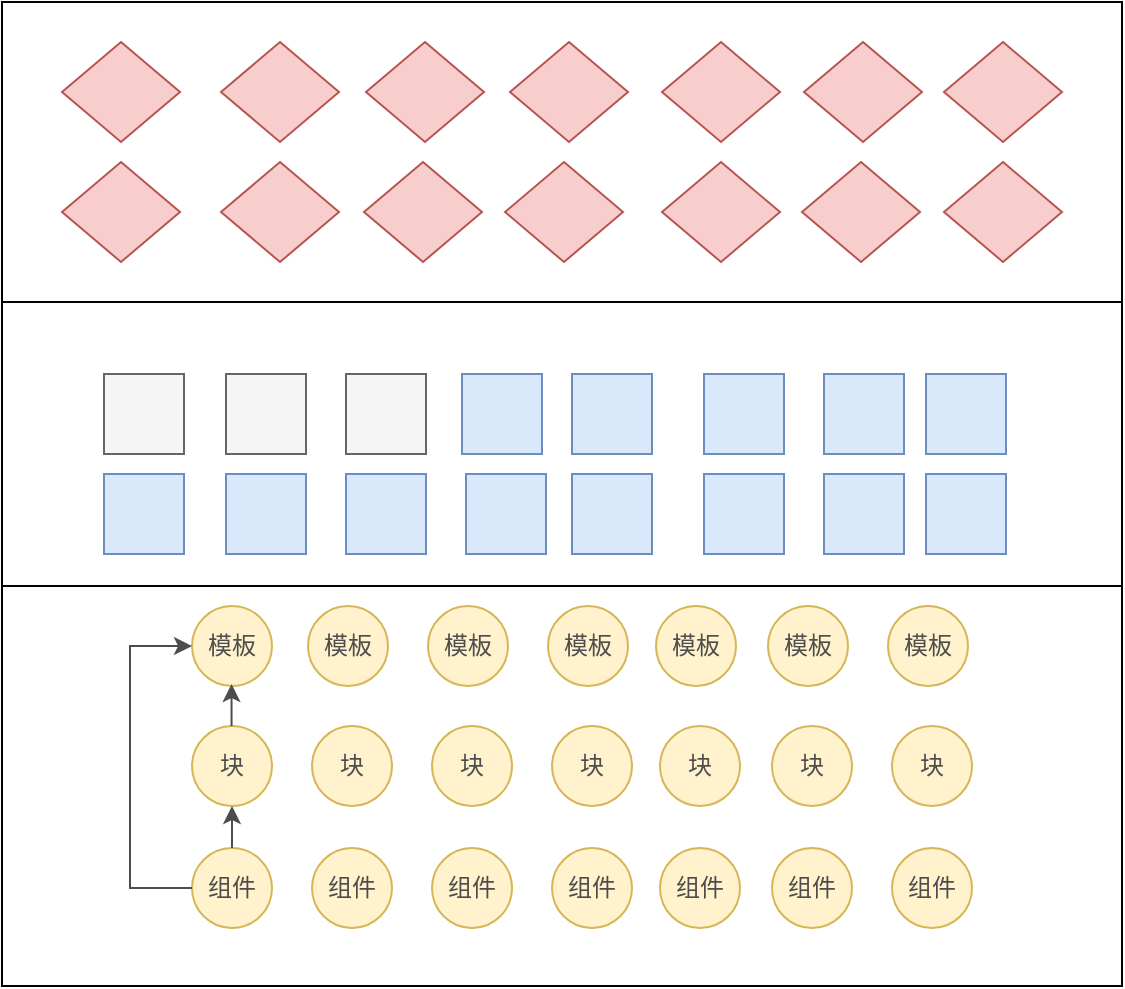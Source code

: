 <mxfile version="23.1.1" type="github">
  <diagram name="第 1 页" id="mMZEBTTdIN2JeKHLNIeS">
    <mxGraphModel dx="1195" dy="632" grid="1" gridSize="10" guides="1" tooltips="1" connect="1" arrows="1" fold="1" page="1" pageScale="1" pageWidth="827" pageHeight="1169" math="0" shadow="0">
      <root>
        <mxCell id="0" />
        <mxCell id="1" parent="0" />
        <mxCell id="fn71pbya2OXmnBk7wgXR-1" value="" style="rounded=0;whiteSpace=wrap;html=1;" vertex="1" parent="1">
          <mxGeometry x="120" y="482" width="560" height="200" as="geometry" />
        </mxCell>
        <mxCell id="fn71pbya2OXmnBk7wgXR-2" value="" style="rounded=0;whiteSpace=wrap;html=1;" vertex="1" parent="1">
          <mxGeometry x="120" y="190" width="560" height="150" as="geometry" />
        </mxCell>
        <mxCell id="fn71pbya2OXmnBk7wgXR-3" value="" style="rounded=0;whiteSpace=wrap;html=1;" vertex="1" parent="1">
          <mxGeometry x="120" y="340" width="560" height="142" as="geometry" />
        </mxCell>
        <mxCell id="fn71pbya2OXmnBk7wgXR-4" value="组件" style="ellipse;whiteSpace=wrap;html=1;aspect=fixed;fillColor=#fff2cc;strokeColor=#d6b656;fontColor=#4D4D4D;" vertex="1" parent="1">
          <mxGeometry x="215" y="613" width="40" height="40" as="geometry" />
        </mxCell>
        <mxCell id="fn71pbya2OXmnBk7wgXR-5" value="组件" style="ellipse;whiteSpace=wrap;html=1;aspect=fixed;fillColor=#fff2cc;strokeColor=#d6b656;fontColor=#4D4D4D;" vertex="1" parent="1">
          <mxGeometry x="275" y="613" width="40" height="40" as="geometry" />
        </mxCell>
        <mxCell id="fn71pbya2OXmnBk7wgXR-6" value="组件" style="ellipse;whiteSpace=wrap;html=1;aspect=fixed;fillColor=#fff2cc;strokeColor=#d6b656;fontColor=#4D4D4D;" vertex="1" parent="1">
          <mxGeometry x="335" y="613" width="40" height="40" as="geometry" />
        </mxCell>
        <mxCell id="fn71pbya2OXmnBk7wgXR-7" value="组件" style="ellipse;whiteSpace=wrap;html=1;aspect=fixed;fillColor=#fff2cc;strokeColor=#d6b656;fontColor=#4D4D4D;" vertex="1" parent="1">
          <mxGeometry x="395" y="613" width="40" height="40" as="geometry" />
        </mxCell>
        <mxCell id="fn71pbya2OXmnBk7wgXR-8" value="组件" style="ellipse;whiteSpace=wrap;html=1;aspect=fixed;fillColor=#fff2cc;strokeColor=#d6b656;fontColor=#4D4D4D;" vertex="1" parent="1">
          <mxGeometry x="449" y="613" width="40" height="40" as="geometry" />
        </mxCell>
        <mxCell id="fn71pbya2OXmnBk7wgXR-9" value="组件" style="ellipse;whiteSpace=wrap;html=1;aspect=fixed;fillColor=#fff2cc;strokeColor=#d6b656;fontColor=#4D4D4D;" vertex="1" parent="1">
          <mxGeometry x="505" y="613" width="40" height="40" as="geometry" />
        </mxCell>
        <mxCell id="fn71pbya2OXmnBk7wgXR-10" value="组件" style="ellipse;whiteSpace=wrap;html=1;aspect=fixed;fillColor=#fff2cc;strokeColor=#d6b656;fontColor=#4D4D4D;" vertex="1" parent="1">
          <mxGeometry x="565" y="613" width="40" height="40" as="geometry" />
        </mxCell>
        <mxCell id="fn71pbya2OXmnBk7wgXR-12" value="块" style="ellipse;whiteSpace=wrap;html=1;aspect=fixed;fillColor=#fff2cc;strokeColor=#d6b656;fontColor=#4D4D4D;" vertex="1" parent="1">
          <mxGeometry x="215" y="552" width="40" height="40" as="geometry" />
        </mxCell>
        <mxCell id="fn71pbya2OXmnBk7wgXR-13" value="块" style="ellipse;whiteSpace=wrap;html=1;aspect=fixed;fillColor=#fff2cc;strokeColor=#d6b656;fontColor=#4D4D4D;" vertex="1" parent="1">
          <mxGeometry x="275" y="552" width="40" height="40" as="geometry" />
        </mxCell>
        <mxCell id="fn71pbya2OXmnBk7wgXR-14" value="块" style="ellipse;whiteSpace=wrap;html=1;aspect=fixed;fillColor=#fff2cc;strokeColor=#d6b656;fontColor=#4D4D4D;" vertex="1" parent="1">
          <mxGeometry x="335" y="552" width="40" height="40" as="geometry" />
        </mxCell>
        <mxCell id="fn71pbya2OXmnBk7wgXR-15" value="块" style="ellipse;whiteSpace=wrap;html=1;aspect=fixed;fillColor=#fff2cc;strokeColor=#d6b656;fontColor=#4D4D4D;" vertex="1" parent="1">
          <mxGeometry x="395" y="552" width="40" height="40" as="geometry" />
        </mxCell>
        <mxCell id="fn71pbya2OXmnBk7wgXR-16" value="块" style="ellipse;whiteSpace=wrap;html=1;aspect=fixed;fillColor=#fff2cc;strokeColor=#d6b656;fontColor=#4D4D4D;" vertex="1" parent="1">
          <mxGeometry x="449" y="552" width="40" height="40" as="geometry" />
        </mxCell>
        <mxCell id="fn71pbya2OXmnBk7wgXR-17" value="块" style="ellipse;whiteSpace=wrap;html=1;aspect=fixed;fillColor=#fff2cc;strokeColor=#d6b656;fontColor=#4D4D4D;" vertex="1" parent="1">
          <mxGeometry x="505" y="552" width="40" height="40" as="geometry" />
        </mxCell>
        <mxCell id="fn71pbya2OXmnBk7wgXR-18" value="块" style="ellipse;whiteSpace=wrap;html=1;aspect=fixed;fillColor=#fff2cc;strokeColor=#d6b656;fontColor=#4D4D4D;" vertex="1" parent="1">
          <mxGeometry x="565" y="552" width="40" height="40" as="geometry" />
        </mxCell>
        <mxCell id="fn71pbya2OXmnBk7wgXR-19" value="模板" style="ellipse;whiteSpace=wrap;html=1;aspect=fixed;fillColor=#fff2cc;strokeColor=#d6b656;fontColor=#4D4D4D;" vertex="1" parent="1">
          <mxGeometry x="215" y="492" width="40" height="40" as="geometry" />
        </mxCell>
        <mxCell id="fn71pbya2OXmnBk7wgXR-20" value="模板" style="ellipse;whiteSpace=wrap;html=1;aspect=fixed;fillColor=#fff2cc;strokeColor=#d6b656;fontColor=#4D4D4D;" vertex="1" parent="1">
          <mxGeometry x="273" y="492" width="40" height="40" as="geometry" />
        </mxCell>
        <mxCell id="fn71pbya2OXmnBk7wgXR-21" value="模板" style="ellipse;whiteSpace=wrap;html=1;aspect=fixed;fillColor=#fff2cc;strokeColor=#d6b656;fontColor=#4D4D4D;" vertex="1" parent="1">
          <mxGeometry x="333" y="492" width="40" height="40" as="geometry" />
        </mxCell>
        <mxCell id="fn71pbya2OXmnBk7wgXR-22" value="模板" style="ellipse;whiteSpace=wrap;html=1;aspect=fixed;fillColor=#fff2cc;strokeColor=#d6b656;fontColor=#4D4D4D;" vertex="1" parent="1">
          <mxGeometry x="393" y="492" width="40" height="40" as="geometry" />
        </mxCell>
        <mxCell id="fn71pbya2OXmnBk7wgXR-23" value="模板" style="ellipse;whiteSpace=wrap;html=1;aspect=fixed;fillColor=#fff2cc;strokeColor=#d6b656;fontColor=#4D4D4D;" vertex="1" parent="1">
          <mxGeometry x="447" y="492" width="40" height="40" as="geometry" />
        </mxCell>
        <mxCell id="fn71pbya2OXmnBk7wgXR-24" value="模板" style="ellipse;whiteSpace=wrap;html=1;aspect=fixed;fillColor=#fff2cc;strokeColor=#d6b656;fontColor=#4D4D4D;" vertex="1" parent="1">
          <mxGeometry x="503" y="492" width="40" height="40" as="geometry" />
        </mxCell>
        <mxCell id="fn71pbya2OXmnBk7wgXR-25" value="模板" style="ellipse;whiteSpace=wrap;html=1;aspect=fixed;fillColor=#fff2cc;strokeColor=#d6b656;fontColor=#4D4D4D;" vertex="1" parent="1">
          <mxGeometry x="563" y="492" width="40" height="40" as="geometry" />
        </mxCell>
        <mxCell id="fn71pbya2OXmnBk7wgXR-27" value="" style="whiteSpace=wrap;html=1;aspect=fixed;fillColor=#f5f5f5;fontColor=#333333;strokeColor=#666666;" vertex="1" parent="1">
          <mxGeometry x="171" y="376" width="40" height="40" as="geometry" />
        </mxCell>
        <mxCell id="fn71pbya2OXmnBk7wgXR-28" value="" style="whiteSpace=wrap;html=1;aspect=fixed;fillColor=#f5f5f5;fontColor=#333333;strokeColor=#666666;" vertex="1" parent="1">
          <mxGeometry x="232" y="376" width="40" height="40" as="geometry" />
        </mxCell>
        <mxCell id="fn71pbya2OXmnBk7wgXR-29" value="" style="whiteSpace=wrap;html=1;aspect=fixed;fillColor=#f5f5f5;fontColor=#333333;strokeColor=#666666;" vertex="1" parent="1">
          <mxGeometry x="292" y="376" width="40" height="40" as="geometry" />
        </mxCell>
        <mxCell id="fn71pbya2OXmnBk7wgXR-30" value="" style="whiteSpace=wrap;html=1;aspect=fixed;fillColor=#dae8fc;strokeColor=#6c8ebf;" vertex="1" parent="1">
          <mxGeometry x="350" y="376" width="40" height="40" as="geometry" />
        </mxCell>
        <mxCell id="fn71pbya2OXmnBk7wgXR-31" value="" style="whiteSpace=wrap;html=1;aspect=fixed;fillColor=#dae8fc;strokeColor=#6c8ebf;" vertex="1" parent="1">
          <mxGeometry x="405" y="376" width="40" height="40" as="geometry" />
        </mxCell>
        <mxCell id="fn71pbya2OXmnBk7wgXR-32" value="" style="whiteSpace=wrap;html=1;aspect=fixed;fillColor=#dae8fc;strokeColor=#6c8ebf;" vertex="1" parent="1">
          <mxGeometry x="471" y="376" width="40" height="40" as="geometry" />
        </mxCell>
        <mxCell id="fn71pbya2OXmnBk7wgXR-33" value="" style="whiteSpace=wrap;html=1;aspect=fixed;fillColor=#dae8fc;strokeColor=#6c8ebf;" vertex="1" parent="1">
          <mxGeometry x="531" y="376" width="40" height="40" as="geometry" />
        </mxCell>
        <mxCell id="fn71pbya2OXmnBk7wgXR-34" value="" style="whiteSpace=wrap;html=1;aspect=fixed;fillColor=#dae8fc;strokeColor=#6c8ebf;" vertex="1" parent="1">
          <mxGeometry x="582" y="376" width="40" height="40" as="geometry" />
        </mxCell>
        <mxCell id="fn71pbya2OXmnBk7wgXR-35" value="" style="whiteSpace=wrap;html=1;aspect=fixed;fillColor=#dae8fc;strokeColor=#6c8ebf;" vertex="1" parent="1">
          <mxGeometry x="171" y="426" width="40" height="40" as="geometry" />
        </mxCell>
        <mxCell id="fn71pbya2OXmnBk7wgXR-36" value="" style="whiteSpace=wrap;html=1;aspect=fixed;fillColor=#dae8fc;strokeColor=#6c8ebf;" vertex="1" parent="1">
          <mxGeometry x="232" y="426" width="40" height="40" as="geometry" />
        </mxCell>
        <mxCell id="fn71pbya2OXmnBk7wgXR-37" value="" style="whiteSpace=wrap;html=1;aspect=fixed;fillColor=#dae8fc;strokeColor=#6c8ebf;" vertex="1" parent="1">
          <mxGeometry x="292" y="426" width="40" height="40" as="geometry" />
        </mxCell>
        <mxCell id="fn71pbya2OXmnBk7wgXR-38" value="" style="whiteSpace=wrap;html=1;aspect=fixed;fillColor=#dae8fc;strokeColor=#6c8ebf;" vertex="1" parent="1">
          <mxGeometry x="352" y="426" width="40" height="40" as="geometry" />
        </mxCell>
        <mxCell id="fn71pbya2OXmnBk7wgXR-39" value="" style="whiteSpace=wrap;html=1;aspect=fixed;fillColor=#dae8fc;strokeColor=#6c8ebf;" vertex="1" parent="1">
          <mxGeometry x="405" y="426" width="40" height="40" as="geometry" />
        </mxCell>
        <mxCell id="fn71pbya2OXmnBk7wgXR-40" value="" style="whiteSpace=wrap;html=1;aspect=fixed;fillColor=#dae8fc;strokeColor=#6c8ebf;" vertex="1" parent="1">
          <mxGeometry x="471" y="426" width="40" height="40" as="geometry" />
        </mxCell>
        <mxCell id="fn71pbya2OXmnBk7wgXR-41" value="" style="whiteSpace=wrap;html=1;aspect=fixed;fillColor=#dae8fc;strokeColor=#6c8ebf;" vertex="1" parent="1">
          <mxGeometry x="531" y="426" width="40" height="40" as="geometry" />
        </mxCell>
        <mxCell id="fn71pbya2OXmnBk7wgXR-42" value="" style="whiteSpace=wrap;html=1;aspect=fixed;fillColor=#dae8fc;strokeColor=#6c8ebf;" vertex="1" parent="1">
          <mxGeometry x="582" y="426" width="40" height="40" as="geometry" />
        </mxCell>
        <mxCell id="fn71pbya2OXmnBk7wgXR-43" value="" style="rhombus;whiteSpace=wrap;html=1;fillColor=#f8cecc;strokeColor=#b85450;" vertex="1" parent="1">
          <mxGeometry x="150" y="210" width="59" height="50" as="geometry" />
        </mxCell>
        <mxCell id="fn71pbya2OXmnBk7wgXR-44" value="" style="rhombus;whiteSpace=wrap;html=1;fillColor=#f8cecc;strokeColor=#b85450;" vertex="1" parent="1">
          <mxGeometry x="302" y="210" width="59" height="50" as="geometry" />
        </mxCell>
        <mxCell id="fn71pbya2OXmnBk7wgXR-45" value="" style="rhombus;whiteSpace=wrap;html=1;fillColor=#f8cecc;strokeColor=#b85450;" vertex="1" parent="1">
          <mxGeometry x="229.5" y="210" width="59" height="50" as="geometry" />
        </mxCell>
        <mxCell id="fn71pbya2OXmnBk7wgXR-46" value="" style="rhombus;whiteSpace=wrap;html=1;fillColor=#f8cecc;strokeColor=#b85450;" vertex="1" parent="1">
          <mxGeometry x="374" y="210" width="59" height="50" as="geometry" />
        </mxCell>
        <mxCell id="fn71pbya2OXmnBk7wgXR-47" value="" style="rhombus;whiteSpace=wrap;html=1;fillColor=#f8cecc;strokeColor=#b85450;" vertex="1" parent="1">
          <mxGeometry x="450" y="210" width="59" height="50" as="geometry" />
        </mxCell>
        <mxCell id="fn71pbya2OXmnBk7wgXR-48" value="" style="rhombus;whiteSpace=wrap;html=1;fillColor=#f8cecc;strokeColor=#b85450;" vertex="1" parent="1">
          <mxGeometry x="521" y="210" width="59" height="50" as="geometry" />
        </mxCell>
        <mxCell id="fn71pbya2OXmnBk7wgXR-49" value="" style="rhombus;whiteSpace=wrap;html=1;fillColor=#f8cecc;strokeColor=#b85450;" vertex="1" parent="1">
          <mxGeometry x="591" y="210" width="59" height="50" as="geometry" />
        </mxCell>
        <mxCell id="fn71pbya2OXmnBk7wgXR-50" value="" style="rhombus;whiteSpace=wrap;html=1;fontStyle=1;fillColor=#f8cecc;strokeColor=#b85450;" vertex="1" parent="1">
          <mxGeometry x="150" y="270" width="59" height="50" as="geometry" />
        </mxCell>
        <mxCell id="fn71pbya2OXmnBk7wgXR-51" value="" style="rhombus;whiteSpace=wrap;html=1;fillColor=#f8cecc;strokeColor=#b85450;" vertex="1" parent="1">
          <mxGeometry x="229.5" y="270" width="59" height="50" as="geometry" />
        </mxCell>
        <mxCell id="fn71pbya2OXmnBk7wgXR-52" value="" style="rhombus;whiteSpace=wrap;html=1;fillColor=#f8cecc;strokeColor=#b85450;" vertex="1" parent="1">
          <mxGeometry x="301" y="270" width="59" height="50" as="geometry" />
        </mxCell>
        <mxCell id="fn71pbya2OXmnBk7wgXR-53" value="" style="rhombus;whiteSpace=wrap;html=1;fillColor=#f8cecc;strokeColor=#b85450;" vertex="1" parent="1">
          <mxGeometry x="371.5" y="270" width="59" height="50" as="geometry" />
        </mxCell>
        <mxCell id="fn71pbya2OXmnBk7wgXR-54" value="" style="rhombus;whiteSpace=wrap;html=1;fillColor=#f8cecc;strokeColor=#b85450;" vertex="1" parent="1">
          <mxGeometry x="450" y="270" width="59" height="50" as="geometry" />
        </mxCell>
        <mxCell id="fn71pbya2OXmnBk7wgXR-55" value="" style="rhombus;whiteSpace=wrap;html=1;fillColor=#f8cecc;strokeColor=#b85450;" vertex="1" parent="1">
          <mxGeometry x="520" y="270" width="59" height="50" as="geometry" />
        </mxCell>
        <mxCell id="fn71pbya2OXmnBk7wgXR-56" value="" style="rhombus;whiteSpace=wrap;html=1;fillColor=#f8cecc;strokeColor=#b85450;" vertex="1" parent="1">
          <mxGeometry x="591" y="270" width="59" height="50" as="geometry" />
        </mxCell>
        <mxCell id="fn71pbya2OXmnBk7wgXR-61" value="" style="endArrow=classic;html=1;rounded=0;entryX=0.5;entryY=1;entryDx=0;entryDy=0;exitX=0.5;exitY=0;exitDx=0;exitDy=0;fontColor=#4D4D4D;strokeColor=#4D4D4D;" edge="1" parent="1" source="fn71pbya2OXmnBk7wgXR-4" target="fn71pbya2OXmnBk7wgXR-12">
          <mxGeometry width="50" height="50" relative="1" as="geometry">
            <mxPoint x="235" y="610" as="sourcePoint" />
            <mxPoint x="234" y="595" as="targetPoint" />
          </mxGeometry>
        </mxCell>
        <mxCell id="fn71pbya2OXmnBk7wgXR-63" value="" style="endArrow=classic;html=1;rounded=0;entryX=0.5;entryY=1;entryDx=0;entryDy=0;exitX=0.5;exitY=0;exitDx=0;exitDy=0;fontColor=#4D4D4D;strokeColor=#4D4D4D;" edge="1" parent="1">
          <mxGeometry width="50" height="50" relative="1" as="geometry">
            <mxPoint x="234.77" y="552" as="sourcePoint" />
            <mxPoint x="234.77" y="531" as="targetPoint" />
          </mxGeometry>
        </mxCell>
        <mxCell id="fn71pbya2OXmnBk7wgXR-64" value="" style="endArrow=classic;html=1;rounded=0;entryX=0;entryY=0.5;entryDx=0;entryDy=0;fontColor=#4D4D4D;strokeColor=#4D4D4D;" edge="1" parent="1" target="fn71pbya2OXmnBk7wgXR-19">
          <mxGeometry width="50" height="50" relative="1" as="geometry">
            <mxPoint x="215" y="633" as="sourcePoint" />
            <mxPoint x="193.21" y="613" as="targetPoint" />
            <Array as="points">
              <mxPoint x="184" y="633" />
              <mxPoint x="184" y="512" />
            </Array>
          </mxGeometry>
        </mxCell>
      </root>
    </mxGraphModel>
  </diagram>
</mxfile>
